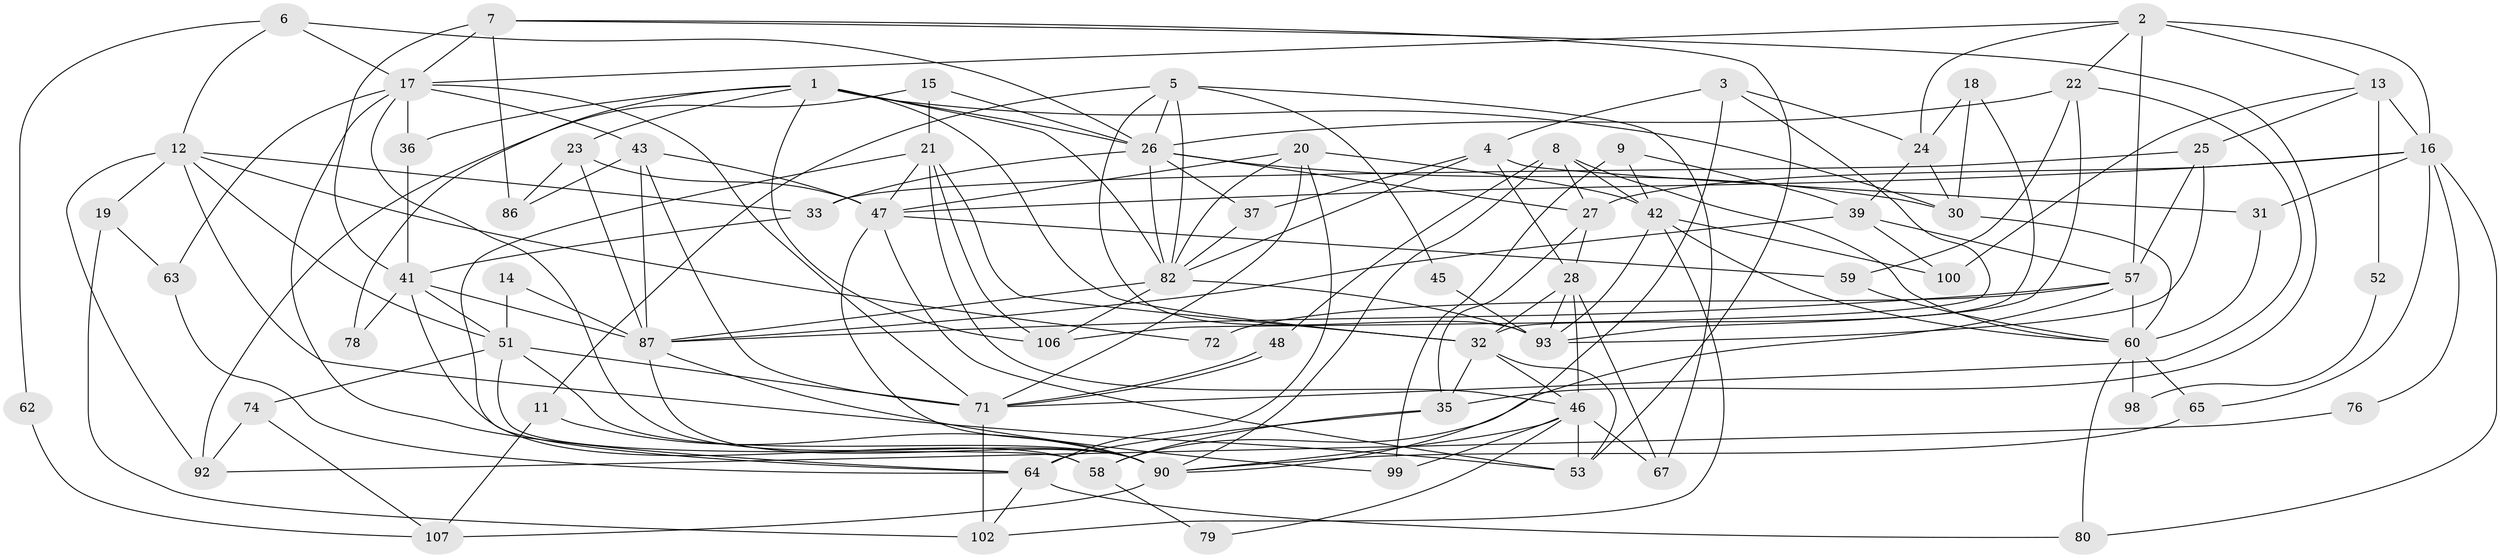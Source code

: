 // Generated by graph-tools (version 1.1) at 2025/24/03/03/25 07:24:03]
// undirected, 73 vertices, 177 edges
graph export_dot {
graph [start="1"]
  node [color=gray90,style=filled];
  1 [super="+40"];
  2 [super="+10"];
  3;
  4;
  5 [super="+103"];
  6;
  7;
  8;
  9;
  11;
  12 [super="+56"];
  13 [super="+38"];
  14;
  15;
  16 [super="+83"];
  17 [super="+89"];
  18;
  19;
  20 [super="+61"];
  21 [super="+34"];
  22;
  23;
  24 [super="+54"];
  25;
  26 [super="+77"];
  27 [super="+68"];
  28 [super="+29"];
  30 [super="+75"];
  31;
  32 [super="+109"];
  33 [super="+44"];
  35 [super="+69"];
  36;
  37 [super="+50"];
  39 [super="+49"];
  41 [super="+85"];
  42 [super="+55"];
  43 [super="+104"];
  45;
  46 [super="+96"];
  47 [super="+70"];
  48;
  51 [super="+88"];
  52;
  53 [super="+81"];
  57 [super="+84"];
  58;
  59;
  60 [super="+66"];
  62;
  63;
  64 [super="+73"];
  65 [super="+97"];
  67;
  71 [super="+101"];
  72;
  74;
  76;
  78;
  79;
  80;
  82 [super="+91"];
  86;
  87 [super="+95"];
  90 [super="+110"];
  92 [super="+105"];
  93 [super="+94"];
  98;
  99;
  100;
  102 [super="+108"];
  106;
  107;
  1 -- 23;
  1 -- 36;
  1 -- 82;
  1 -- 32;
  1 -- 106;
  1 -- 78;
  1 -- 26;
  1 -- 30;
  2 -- 16 [weight=2];
  2 -- 22;
  2 -- 13;
  2 -- 17;
  2 -- 57;
  2 -- 24;
  3 -- 106;
  3 -- 4;
  3 -- 90;
  3 -- 24;
  4 -- 28;
  4 -- 31;
  4 -- 82;
  4 -- 37;
  5 -- 82;
  5 -- 11;
  5 -- 45;
  5 -- 67;
  5 -- 26;
  5 -- 93;
  6 -- 26;
  6 -- 17;
  6 -- 62;
  6 -- 12;
  7 -- 86;
  7 -- 53;
  7 -- 35;
  7 -- 41;
  7 -- 17;
  8 -- 42;
  8 -- 27;
  8 -- 48;
  8 -- 60;
  8 -- 90;
  9 -- 99;
  9 -- 42;
  9 -- 39;
  11 -- 107;
  11 -- 90;
  12 -- 51;
  12 -- 19;
  12 -- 72;
  12 -- 33;
  12 -- 92;
  12 -- 53;
  13 -- 25;
  13 -- 52;
  13 -- 16;
  13 -- 100;
  14 -- 87;
  14 -- 51;
  15 -- 21;
  15 -- 26;
  15 -- 92;
  16 -- 31;
  16 -- 47;
  16 -- 76;
  16 -- 27;
  16 -- 65;
  16 -- 80;
  17 -- 36;
  17 -- 43;
  17 -- 64;
  17 -- 71;
  17 -- 90;
  17 -- 63;
  18 -- 24;
  18 -- 32;
  18 -- 30;
  19 -- 63;
  19 -- 102;
  20 -- 82;
  20 -- 47;
  20 -- 42;
  20 -- 71;
  20 -- 64;
  21 -- 32;
  21 -- 106;
  21 -- 47;
  21 -- 46;
  21 -- 64;
  22 -- 93;
  22 -- 26;
  22 -- 59;
  22 -- 71;
  23 -- 87;
  23 -- 86;
  23 -- 47;
  24 -- 39;
  24 -- 30;
  25 -- 93;
  25 -- 33;
  25 -- 57;
  26 -- 30;
  26 -- 82;
  26 -- 37;
  26 -- 33;
  26 -- 27;
  27 -- 35;
  27 -- 28;
  28 -- 93 [weight=2];
  28 -- 32;
  28 -- 67;
  28 -- 46;
  30 -- 60;
  31 -- 60;
  32 -- 53;
  32 -- 35;
  32 -- 46;
  33 -- 41;
  35 -- 58;
  35 -- 64;
  36 -- 41;
  37 -- 82;
  39 -- 100;
  39 -- 87;
  39 -- 57;
  41 -- 78;
  41 -- 58;
  41 -- 87;
  41 -- 51;
  42 -- 100;
  42 -- 102;
  42 -- 60;
  42 -- 93;
  43 -- 86;
  43 -- 47;
  43 -- 87;
  43 -- 71;
  45 -- 93;
  46 -- 53;
  46 -- 79;
  46 -- 90;
  46 -- 67;
  46 -- 99;
  47 -- 90;
  47 -- 59;
  47 -- 53;
  48 -- 71;
  48 -- 71;
  51 -- 71;
  51 -- 58;
  51 -- 74;
  51 -- 90;
  52 -- 98;
  57 -- 72 [weight=2];
  57 -- 87;
  57 -- 60;
  57 -- 58;
  58 -- 79;
  59 -- 60;
  60 -- 80;
  60 -- 98 [weight=2];
  60 -- 65;
  62 -- 107;
  63 -- 64;
  64 -- 102;
  64 -- 80;
  65 -- 90;
  71 -- 102 [weight=2];
  74 -- 107;
  74 -- 92;
  76 -- 92;
  82 -- 106;
  82 -- 87;
  82 -- 93;
  87 -- 90;
  87 -- 99;
  90 -- 107;
}
